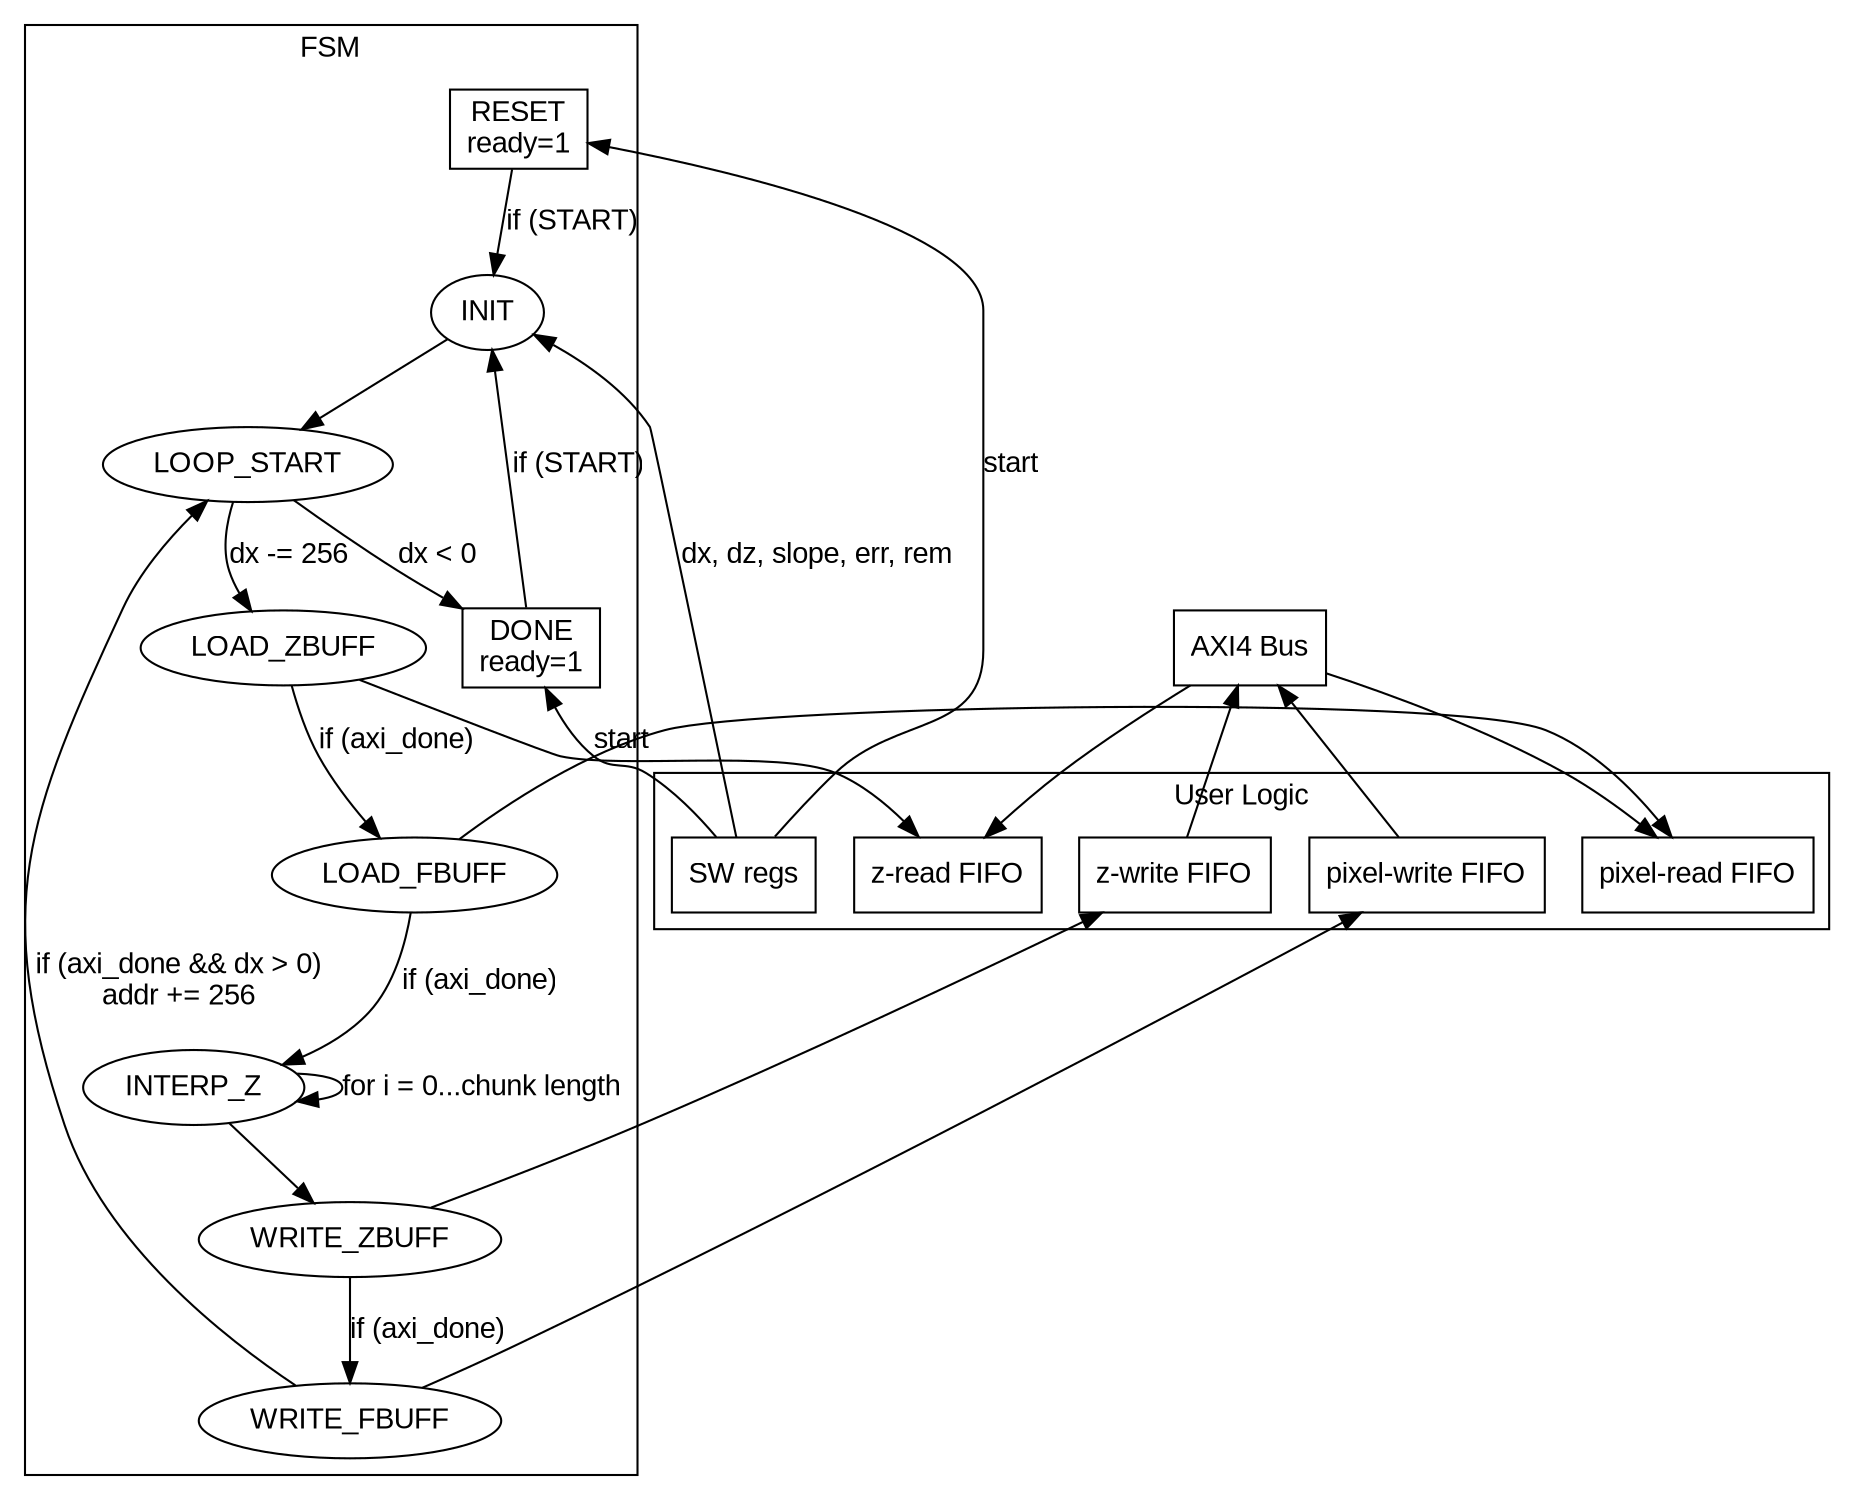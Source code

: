 digraph fsm {
    fontname="Arial";
    node [fontname="Arial"];
    edge [fontname="Arial"];
    graph [overlap = false];
    RESET [shape=box, label="RESET\nready=1"];
    DONE [shape=box, label="DONE\nready=1"];
    RESET  -> INIT [label="if (START)"];
    INIT -> LOOP_START;
    LOOP_START->LOAD_ZBUFF [label="dx -= 256"];
    LOOP_START->DONE [label="dx < 0"];
    LOAD_ZBUFF -> LOAD_FBUFF [label="if (axi_done)"];
    LOAD_FBUFF -> INTERP_Z [label="if (axi_done)"];
    INTERP_Z -> INTERP_Z [label="for i = 0...chunk length"];
    INTERP_Z -> WRITE_ZBUFF;
    WRITE_ZBUFF -> WRITE_FBUFF [label="if (axi_done)"];
    WRITE_FBUFF -> LOOP_START [label="if (axi_done && dx > 0)\naddr += 256"];
    DONE -> INIT [label="if (START)"];
    

    SW -> RESET [label="start"];
    SW -> DONE [label="start"];
    SW -> INIT [label="dx, dz, slope, err, rem"];
    WRITE_ZBUFF -> ZWR;
    WRITE_FBUFF -> FWR;
    LOAD_ZBUFF -> ZRD;
    LOAD_FBUFF -> FRD;
    subgraph cluster_ul {
        color=black;
        label = "User Logic";
        SW [shape=box, label="SW regs"];
        ZRD [shape=box, label="z-read FIFO"];
        FRD [shape=box, label="pixel-read FIFO"];
        ZWR [shape=box, label="z-write FIFO"];
        FWR [shape=box, label="pixel-write FIFO"];
    }
    subgraph cluster_fsm {
        color=black;
        label = "FSM";
        RESET;
        DONE;
        INIT;
        LOOP_START;
        LOAD_ZBUFF;
        LOAD_FBUFF;
        INTERP_Z;
        WRITE_ZBUFF;
        WRITE_FBUFF;
    }
    AXI -> ZRD;
    AXI -> FRD;
    ZWR -> AXI;
    FWR -> AXI;
    AXI [label="AXI4 Bus", shape=box];
}
